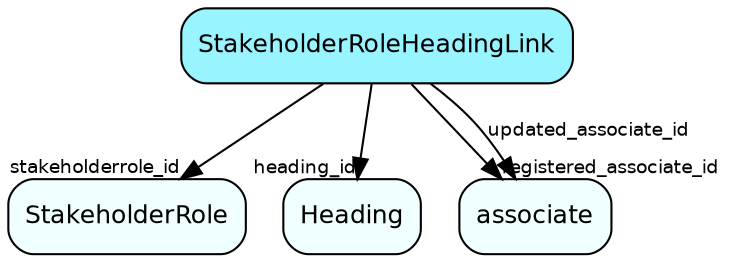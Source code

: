 digraph StakeholderRoleHeadingLink  {
node [shape = box style="rounded, filled" fontname = "Helvetica" fontsize = "12" ]
edge [fontname = "Helvetica" fontsize = "9"]

StakeholderRoleHeadingLink[fillcolor = "cadetblue1"]
StakeholderRole[fillcolor = "azure1"]
Heading[fillcolor = "azure1"]
associate[fillcolor = "azure1"]
StakeholderRoleHeadingLink -> StakeholderRole [headlabel = "stakeholderrole_id"]
StakeholderRoleHeadingLink -> Heading [headlabel = "heading_id"]
StakeholderRoleHeadingLink -> associate [headlabel = "registered_associate_id"]
StakeholderRoleHeadingLink -> associate [label = "updated_associate_id"]
}
